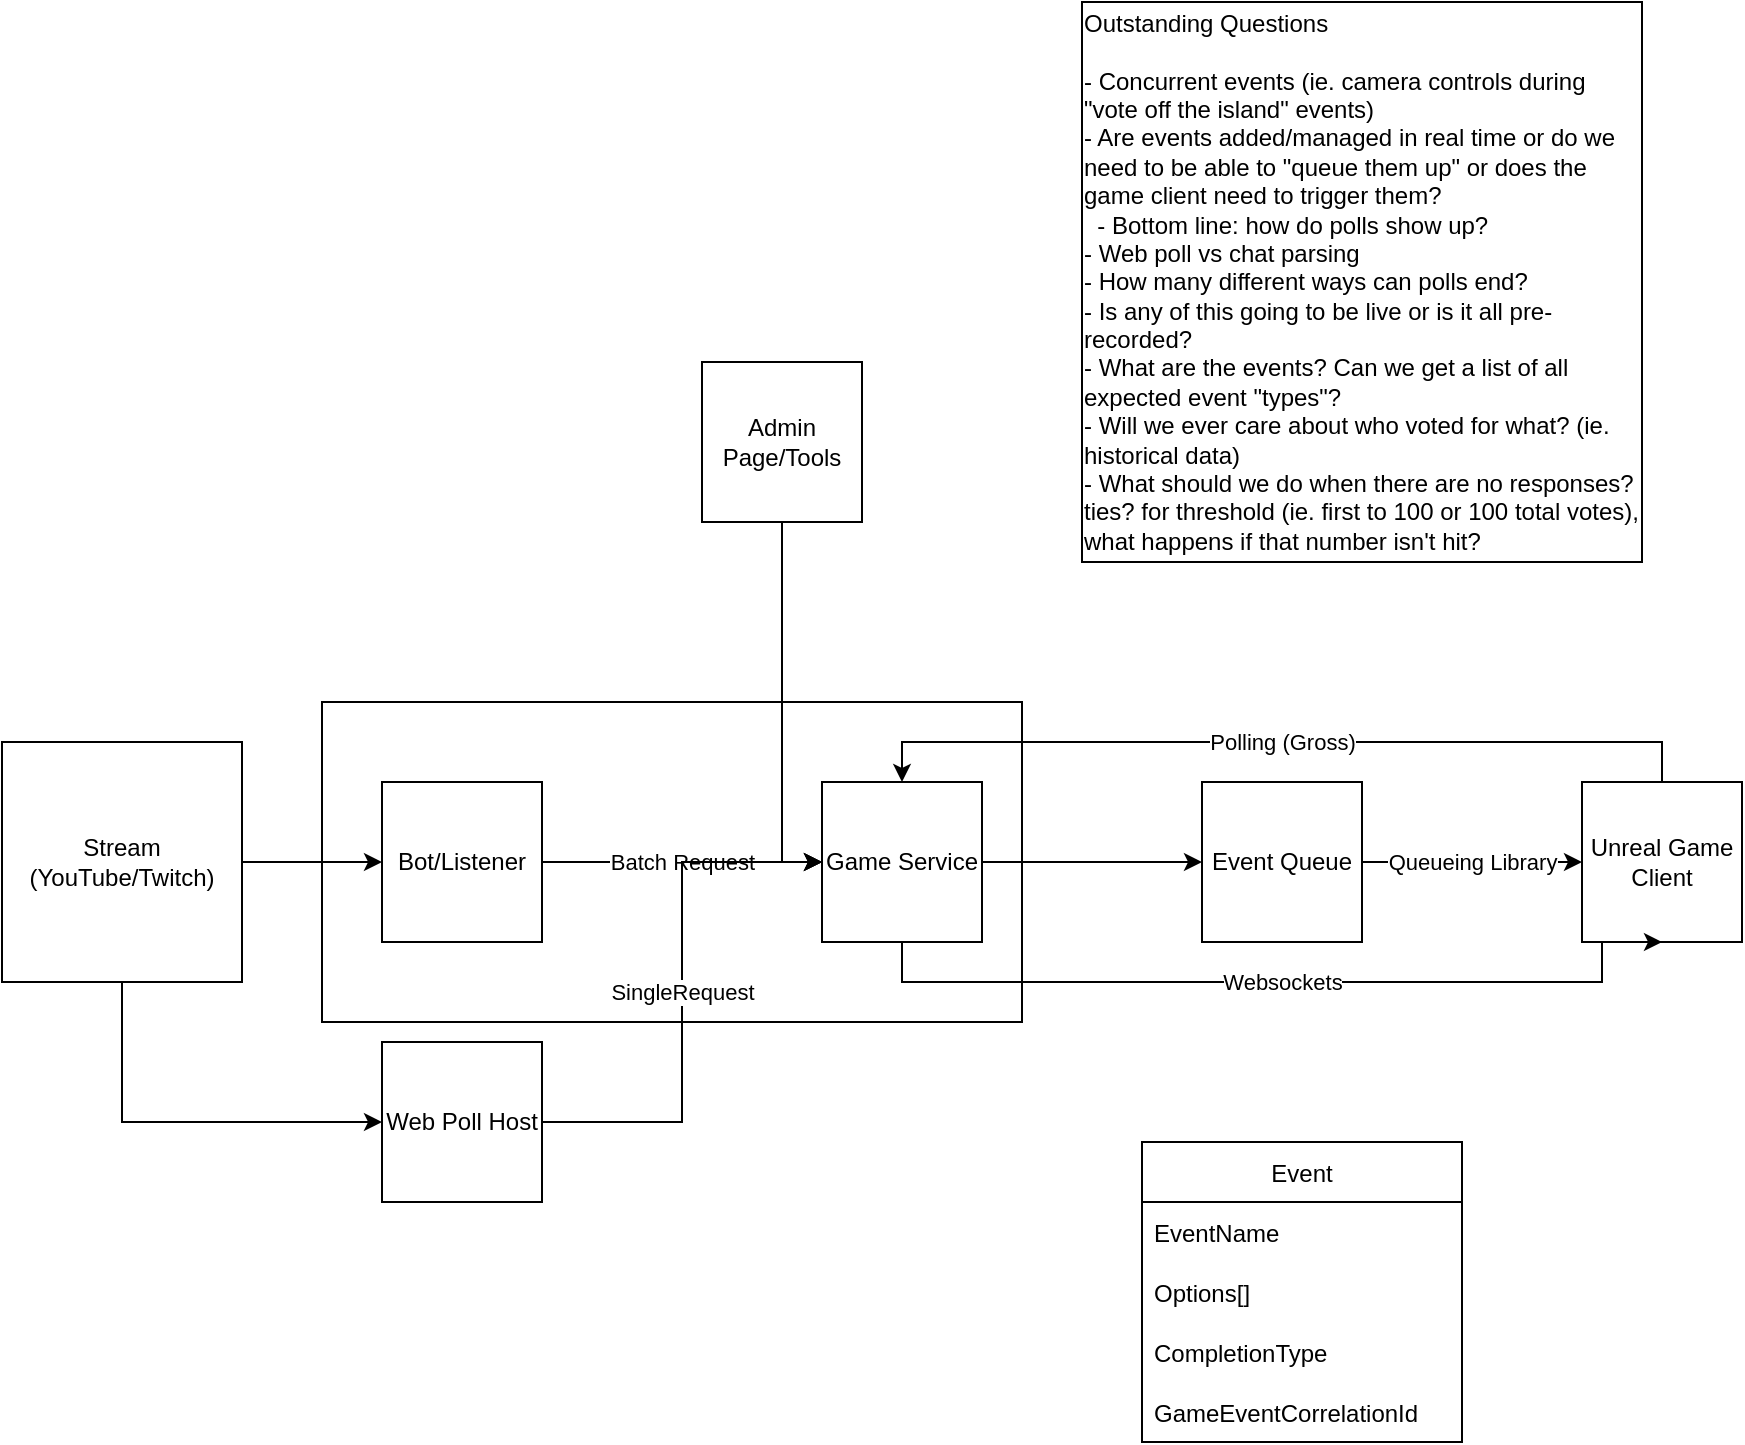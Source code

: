 <mxfile version="20.1.3" type="github">
  <diagram name="Page-1" id="74b105a0-9070-1c63-61bc-23e55f88626e">
    <mxGraphModel dx="1467" dy="2330" grid="1" gridSize="10" guides="1" tooltips="1" connect="1" arrows="1" fold="1" page="1" pageScale="1.5" pageWidth="1169" pageHeight="826" background="none" math="0" shadow="0">
      <root>
        <mxCell id="0" style=";html=1;" />
        <mxCell id="1" style=";html=1;" parent="0" />
        <mxCell id="yjKJJGsC3JK-F6RYD7a4-15" value="" style="rounded=0;whiteSpace=wrap;html=1;" vertex="1" parent="1">
          <mxGeometry x="260" y="290" width="350" height="160" as="geometry" />
        </mxCell>
        <mxCell id="yjKJJGsC3JK-F6RYD7a4-11" value="Polling (Gross)" style="edgeStyle=orthogonalEdgeStyle;rounded=0;orthogonalLoop=1;jettySize=auto;html=1;exitX=0.5;exitY=0;exitDx=0;exitDy=0;entryX=0.5;entryY=0;entryDx=0;entryDy=0;" edge="1" parent="1" source="yjKJJGsC3JK-F6RYD7a4-1" target="yjKJJGsC3JK-F6RYD7a4-5">
          <mxGeometry relative="1" as="geometry" />
        </mxCell>
        <mxCell id="yjKJJGsC3JK-F6RYD7a4-1" value="Unreal Game Client" style="whiteSpace=wrap;html=1;aspect=fixed;" vertex="1" parent="1">
          <mxGeometry x="890" y="330" width="80" height="80" as="geometry" />
        </mxCell>
        <mxCell id="yjKJJGsC3JK-F6RYD7a4-4" value="" style="edgeStyle=orthogonalEdgeStyle;rounded=0;orthogonalLoop=1;jettySize=auto;html=1;" edge="1" parent="1" source="yjKJJGsC3JK-F6RYD7a4-2" target="yjKJJGsC3JK-F6RYD7a4-3">
          <mxGeometry relative="1" as="geometry" />
        </mxCell>
        <mxCell id="yjKJJGsC3JK-F6RYD7a4-13" style="edgeStyle=orthogonalEdgeStyle;rounded=0;orthogonalLoop=1;jettySize=auto;html=1;exitX=0.5;exitY=1;exitDx=0;exitDy=0;entryX=0;entryY=0.5;entryDx=0;entryDy=0;" edge="1" parent="1" source="yjKJJGsC3JK-F6RYD7a4-2" target="yjKJJGsC3JK-F6RYD7a4-12">
          <mxGeometry relative="1" as="geometry" />
        </mxCell>
        <mxCell id="yjKJJGsC3JK-F6RYD7a4-2" value="Stream (YouTube/Twitch)" style="whiteSpace=wrap;html=1;aspect=fixed;" vertex="1" parent="1">
          <mxGeometry x="100" y="310" width="120" height="120" as="geometry" />
        </mxCell>
        <mxCell id="yjKJJGsC3JK-F6RYD7a4-6" value="Batch Request" style="edgeStyle=orthogonalEdgeStyle;rounded=0;orthogonalLoop=1;jettySize=auto;html=1;" edge="1" parent="1" source="yjKJJGsC3JK-F6RYD7a4-3" target="yjKJJGsC3JK-F6RYD7a4-5">
          <mxGeometry relative="1" as="geometry" />
        </mxCell>
        <mxCell id="yjKJJGsC3JK-F6RYD7a4-3" value="Bot/Listener" style="whiteSpace=wrap;html=1;aspect=fixed;" vertex="1" parent="1">
          <mxGeometry x="290" y="330" width="80" height="80" as="geometry" />
        </mxCell>
        <mxCell id="yjKJJGsC3JK-F6RYD7a4-8" value="" style="edgeStyle=orthogonalEdgeStyle;rounded=0;orthogonalLoop=1;jettySize=auto;html=1;" edge="1" parent="1" source="yjKJJGsC3JK-F6RYD7a4-5" target="yjKJJGsC3JK-F6RYD7a4-7">
          <mxGeometry relative="1" as="geometry" />
        </mxCell>
        <mxCell id="yjKJJGsC3JK-F6RYD7a4-10" value="Websockets" style="edgeStyle=orthogonalEdgeStyle;rounded=0;orthogonalLoop=1;jettySize=auto;html=1;exitX=0.5;exitY=1;exitDx=0;exitDy=0;entryX=0.5;entryY=1;entryDx=0;entryDy=0;" edge="1" parent="1" source="yjKJJGsC3JK-F6RYD7a4-5" target="yjKJJGsC3JK-F6RYD7a4-1">
          <mxGeometry relative="1" as="geometry">
            <Array as="points">
              <mxPoint x="550" y="430" />
              <mxPoint x="900" y="430" />
            </Array>
          </mxGeometry>
        </mxCell>
        <mxCell id="yjKJJGsC3JK-F6RYD7a4-5" value="Game Service" style="whiteSpace=wrap;html=1;aspect=fixed;" vertex="1" parent="1">
          <mxGeometry x="510" y="330" width="80" height="80" as="geometry" />
        </mxCell>
        <mxCell id="yjKJJGsC3JK-F6RYD7a4-9" value="Queueing Library" style="edgeStyle=orthogonalEdgeStyle;rounded=0;orthogonalLoop=1;jettySize=auto;html=1;" edge="1" parent="1" source="yjKJJGsC3JK-F6RYD7a4-7" target="yjKJJGsC3JK-F6RYD7a4-1">
          <mxGeometry relative="1" as="geometry" />
        </mxCell>
        <mxCell id="yjKJJGsC3JK-F6RYD7a4-7" value="Event Queue" style="whiteSpace=wrap;html=1;aspect=fixed;" vertex="1" parent="1">
          <mxGeometry x="700" y="330" width="80" height="80" as="geometry" />
        </mxCell>
        <mxCell id="yjKJJGsC3JK-F6RYD7a4-14" value="SingleRequest" style="edgeStyle=orthogonalEdgeStyle;rounded=0;orthogonalLoop=1;jettySize=auto;html=1;exitX=1;exitY=0.5;exitDx=0;exitDy=0;entryX=0;entryY=0.5;entryDx=0;entryDy=0;" edge="1" parent="1" source="yjKJJGsC3JK-F6RYD7a4-12" target="yjKJJGsC3JK-F6RYD7a4-5">
          <mxGeometry relative="1" as="geometry" />
        </mxCell>
        <mxCell id="yjKJJGsC3JK-F6RYD7a4-12" value="Web Poll Host" style="whiteSpace=wrap;html=1;aspect=fixed;" vertex="1" parent="1">
          <mxGeometry x="290" y="460" width="80" height="80" as="geometry" />
        </mxCell>
        <mxCell id="yjKJJGsC3JK-F6RYD7a4-16" value="Event" style="swimlane;fontStyle=0;childLayout=stackLayout;horizontal=1;startSize=30;horizontalStack=0;resizeParent=1;resizeParentMax=0;resizeLast=0;collapsible=1;marginBottom=0;" vertex="1" parent="1">
          <mxGeometry x="670" y="510" width="160" height="150" as="geometry">
            <mxRectangle x="670" y="480" width="70" height="30" as="alternateBounds" />
          </mxGeometry>
        </mxCell>
        <mxCell id="yjKJJGsC3JK-F6RYD7a4-17" value="EventName" style="text;strokeColor=none;fillColor=none;align=left;verticalAlign=middle;spacingLeft=4;spacingRight=4;overflow=hidden;points=[[0,0.5],[1,0.5]];portConstraint=eastwest;rotatable=0;" vertex="1" parent="yjKJJGsC3JK-F6RYD7a4-16">
          <mxGeometry y="30" width="160" height="30" as="geometry" />
        </mxCell>
        <mxCell id="yjKJJGsC3JK-F6RYD7a4-18" value="Options[]" style="text;strokeColor=none;fillColor=none;align=left;verticalAlign=middle;spacingLeft=4;spacingRight=4;overflow=hidden;points=[[0,0.5],[1,0.5]];portConstraint=eastwest;rotatable=0;" vertex="1" parent="yjKJJGsC3JK-F6RYD7a4-16">
          <mxGeometry y="60" width="160" height="30" as="geometry" />
        </mxCell>
        <mxCell id="yjKJJGsC3JK-F6RYD7a4-19" value="CompletionType" style="text;strokeColor=none;fillColor=none;align=left;verticalAlign=middle;spacingLeft=4;spacingRight=4;overflow=hidden;points=[[0,0.5],[1,0.5]];portConstraint=eastwest;rotatable=0;" vertex="1" parent="yjKJJGsC3JK-F6RYD7a4-16">
          <mxGeometry y="90" width="160" height="30" as="geometry" />
        </mxCell>
        <mxCell id="yjKJJGsC3JK-F6RYD7a4-22" value="GameEventCorrelationId" style="text;strokeColor=none;fillColor=none;align=left;verticalAlign=middle;spacingLeft=4;spacingRight=4;overflow=hidden;points=[[0,0.5],[1,0.5]];portConstraint=eastwest;rotatable=0;" vertex="1" parent="yjKJJGsC3JK-F6RYD7a4-16">
          <mxGeometry y="120" width="160" height="30" as="geometry" />
        </mxCell>
        <mxCell id="yjKJJGsC3JK-F6RYD7a4-21" style="edgeStyle=orthogonalEdgeStyle;rounded=0;orthogonalLoop=1;jettySize=auto;html=1;exitX=0.5;exitY=1;exitDx=0;exitDy=0;entryX=0;entryY=0.5;entryDx=0;entryDy=0;" edge="1" parent="1" source="yjKJJGsC3JK-F6RYD7a4-20" target="yjKJJGsC3JK-F6RYD7a4-5">
          <mxGeometry relative="1" as="geometry" />
        </mxCell>
        <mxCell id="yjKJJGsC3JK-F6RYD7a4-20" value="Admin Page/Tools" style="whiteSpace=wrap;html=1;aspect=fixed;" vertex="1" parent="1">
          <mxGeometry x="450" y="120" width="80" height="80" as="geometry" />
        </mxCell>
        <mxCell id="yjKJJGsC3JK-F6RYD7a4-24" value="&lt;div style=&quot;text-align: left;&quot;&gt;&lt;span style=&quot;background-color: initial;&quot;&gt;Outstanding Questions&lt;/span&gt;&lt;/div&gt;&lt;div style=&quot;text-align: left;&quot;&gt;&lt;span style=&quot;background-color: initial;&quot;&gt;&lt;br&gt;&lt;/span&gt;&lt;/div&gt;&lt;span style=&quot;background-color: initial;&quot;&gt;&lt;div style=&quot;text-align: left;&quot;&gt;&lt;span style=&quot;background-color: initial;&quot;&gt;- Concurrent events (ie. camera controls during &quot;vote off the island&quot; events)&lt;/span&gt;&lt;/div&gt;&lt;/span&gt;&lt;span style=&quot;background-color: initial;&quot;&gt;&lt;div style=&quot;text-align: left;&quot;&gt;&lt;span style=&quot;background-color: initial;&quot;&gt;- Are events added/managed in real time or do we need to be able to &quot;queue them up&quot; or does the game client need to trigger them?&lt;/span&gt;&lt;/div&gt;&lt;div style=&quot;text-align: left;&quot;&gt;&lt;span style=&quot;background-color: initial;&quot;&gt;&amp;nbsp; - Bottom line: how do polls show up?&lt;/span&gt;&lt;/div&gt;&lt;div style=&quot;text-align: left;&quot;&gt;&lt;span style=&quot;background-color: initial;&quot;&gt;- Web poll vs chat parsing&lt;/span&gt;&lt;/div&gt;&lt;div style=&quot;text-align: left;&quot;&gt;&lt;span style=&quot;background-color: initial;&quot;&gt;- How many different ways can polls end?&lt;/span&gt;&lt;/div&gt;&lt;div style=&quot;text-align: left;&quot;&gt;&lt;span style=&quot;background-color: initial;&quot;&gt;- Is any of this going to be live or is it all pre-recorded?&lt;/span&gt;&lt;/div&gt;&lt;div style=&quot;text-align: left;&quot;&gt;&lt;span style=&quot;background-color: initial;&quot;&gt;- What are the events? Can we get a list of all expected event &quot;types&quot;?&lt;/span&gt;&lt;/div&gt;&lt;div style=&quot;text-align: left;&quot;&gt;&lt;span style=&quot;background-color: initial;&quot;&gt;- Will we ever care about who voted for what? (ie. historical data)&lt;/span&gt;&lt;/div&gt;&lt;div style=&quot;text-align: left;&quot;&gt;&lt;span style=&quot;background-color: initial;&quot;&gt;- What should we do when there are no responses? ties? for threshold (ie. first to 100 or 100 total votes), what happens if that number isn&#39;t hit?&lt;/span&gt;&lt;/div&gt;&lt;/span&gt;" style="whiteSpace=wrap;html=1;aspect=fixed;" vertex="1" parent="1">
          <mxGeometry x="640" y="-60" width="280" height="280" as="geometry" />
        </mxCell>
      </root>
    </mxGraphModel>
  </diagram>
</mxfile>
